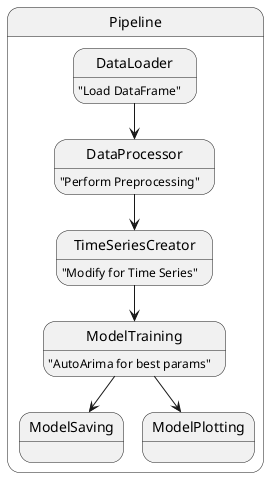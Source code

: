@startuml
'https://plantuml.com/state-diagram


  state Pipeline {
     DataLoader --> DataProcessor
     DataProcessor --> TimeSeriesCreator
     TimeSeriesCreator --> ModelTraining
     ModelTraining --> ModelSaving
     ModelTraining --> ModelPlotting
  }
  state DataLoader : "Load DataFrame"
  state DataProcessor : "Perform Preprocessing"
  state TimeSeriesCreator: "Modify for Time Series"
  state ModelTraining : "AutoArima for best params"




@enduml